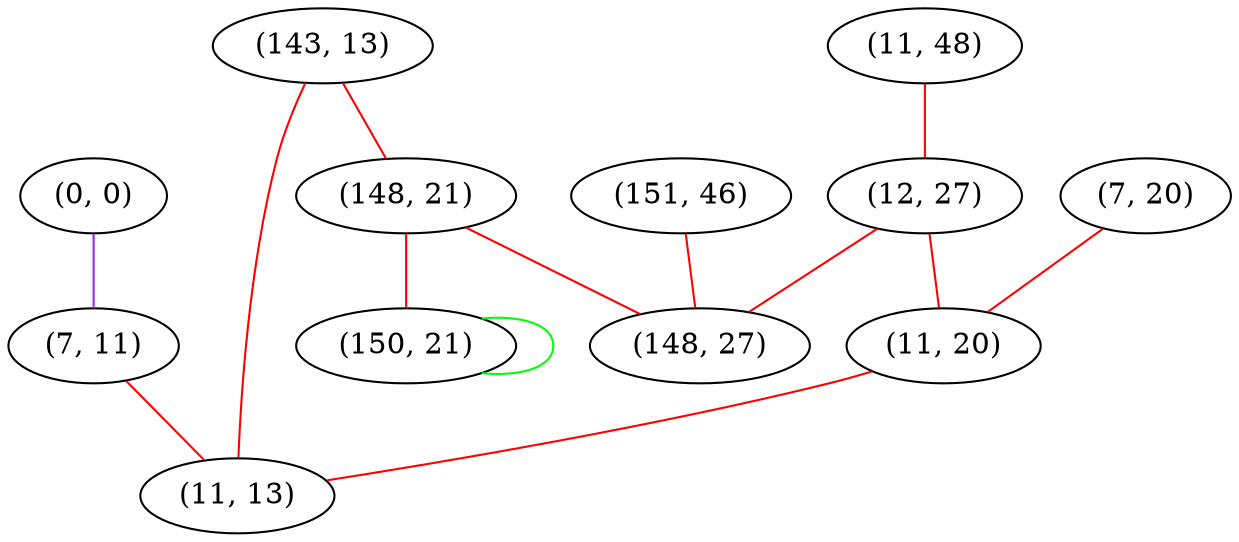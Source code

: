 graph "" {
"(7, 20)";
"(11, 48)";
"(143, 13)";
"(12, 27)";
"(148, 21)";
"(151, 46)";
"(0, 0)";
"(11, 20)";
"(150, 21)";
"(7, 11)";
"(148, 27)";
"(11, 13)";
"(7, 20)" -- "(11, 20)"  [color=red, key=0, weight=1];
"(11, 48)" -- "(12, 27)"  [color=red, key=0, weight=1];
"(143, 13)" -- "(148, 21)"  [color=red, key=0, weight=1];
"(143, 13)" -- "(11, 13)"  [color=red, key=0, weight=1];
"(12, 27)" -- "(11, 20)"  [color=red, key=0, weight=1];
"(12, 27)" -- "(148, 27)"  [color=red, key=0, weight=1];
"(148, 21)" -- "(150, 21)"  [color=red, key=0, weight=1];
"(148, 21)" -- "(148, 27)"  [color=red, key=0, weight=1];
"(151, 46)" -- "(148, 27)"  [color=red, key=0, weight=1];
"(0, 0)" -- "(7, 11)"  [color=purple, key=0, weight=4];
"(11, 20)" -- "(11, 13)"  [color=red, key=0, weight=1];
"(150, 21)" -- "(150, 21)"  [color=green, key=0, weight=2];
"(7, 11)" -- "(11, 13)"  [color=red, key=0, weight=1];
}
